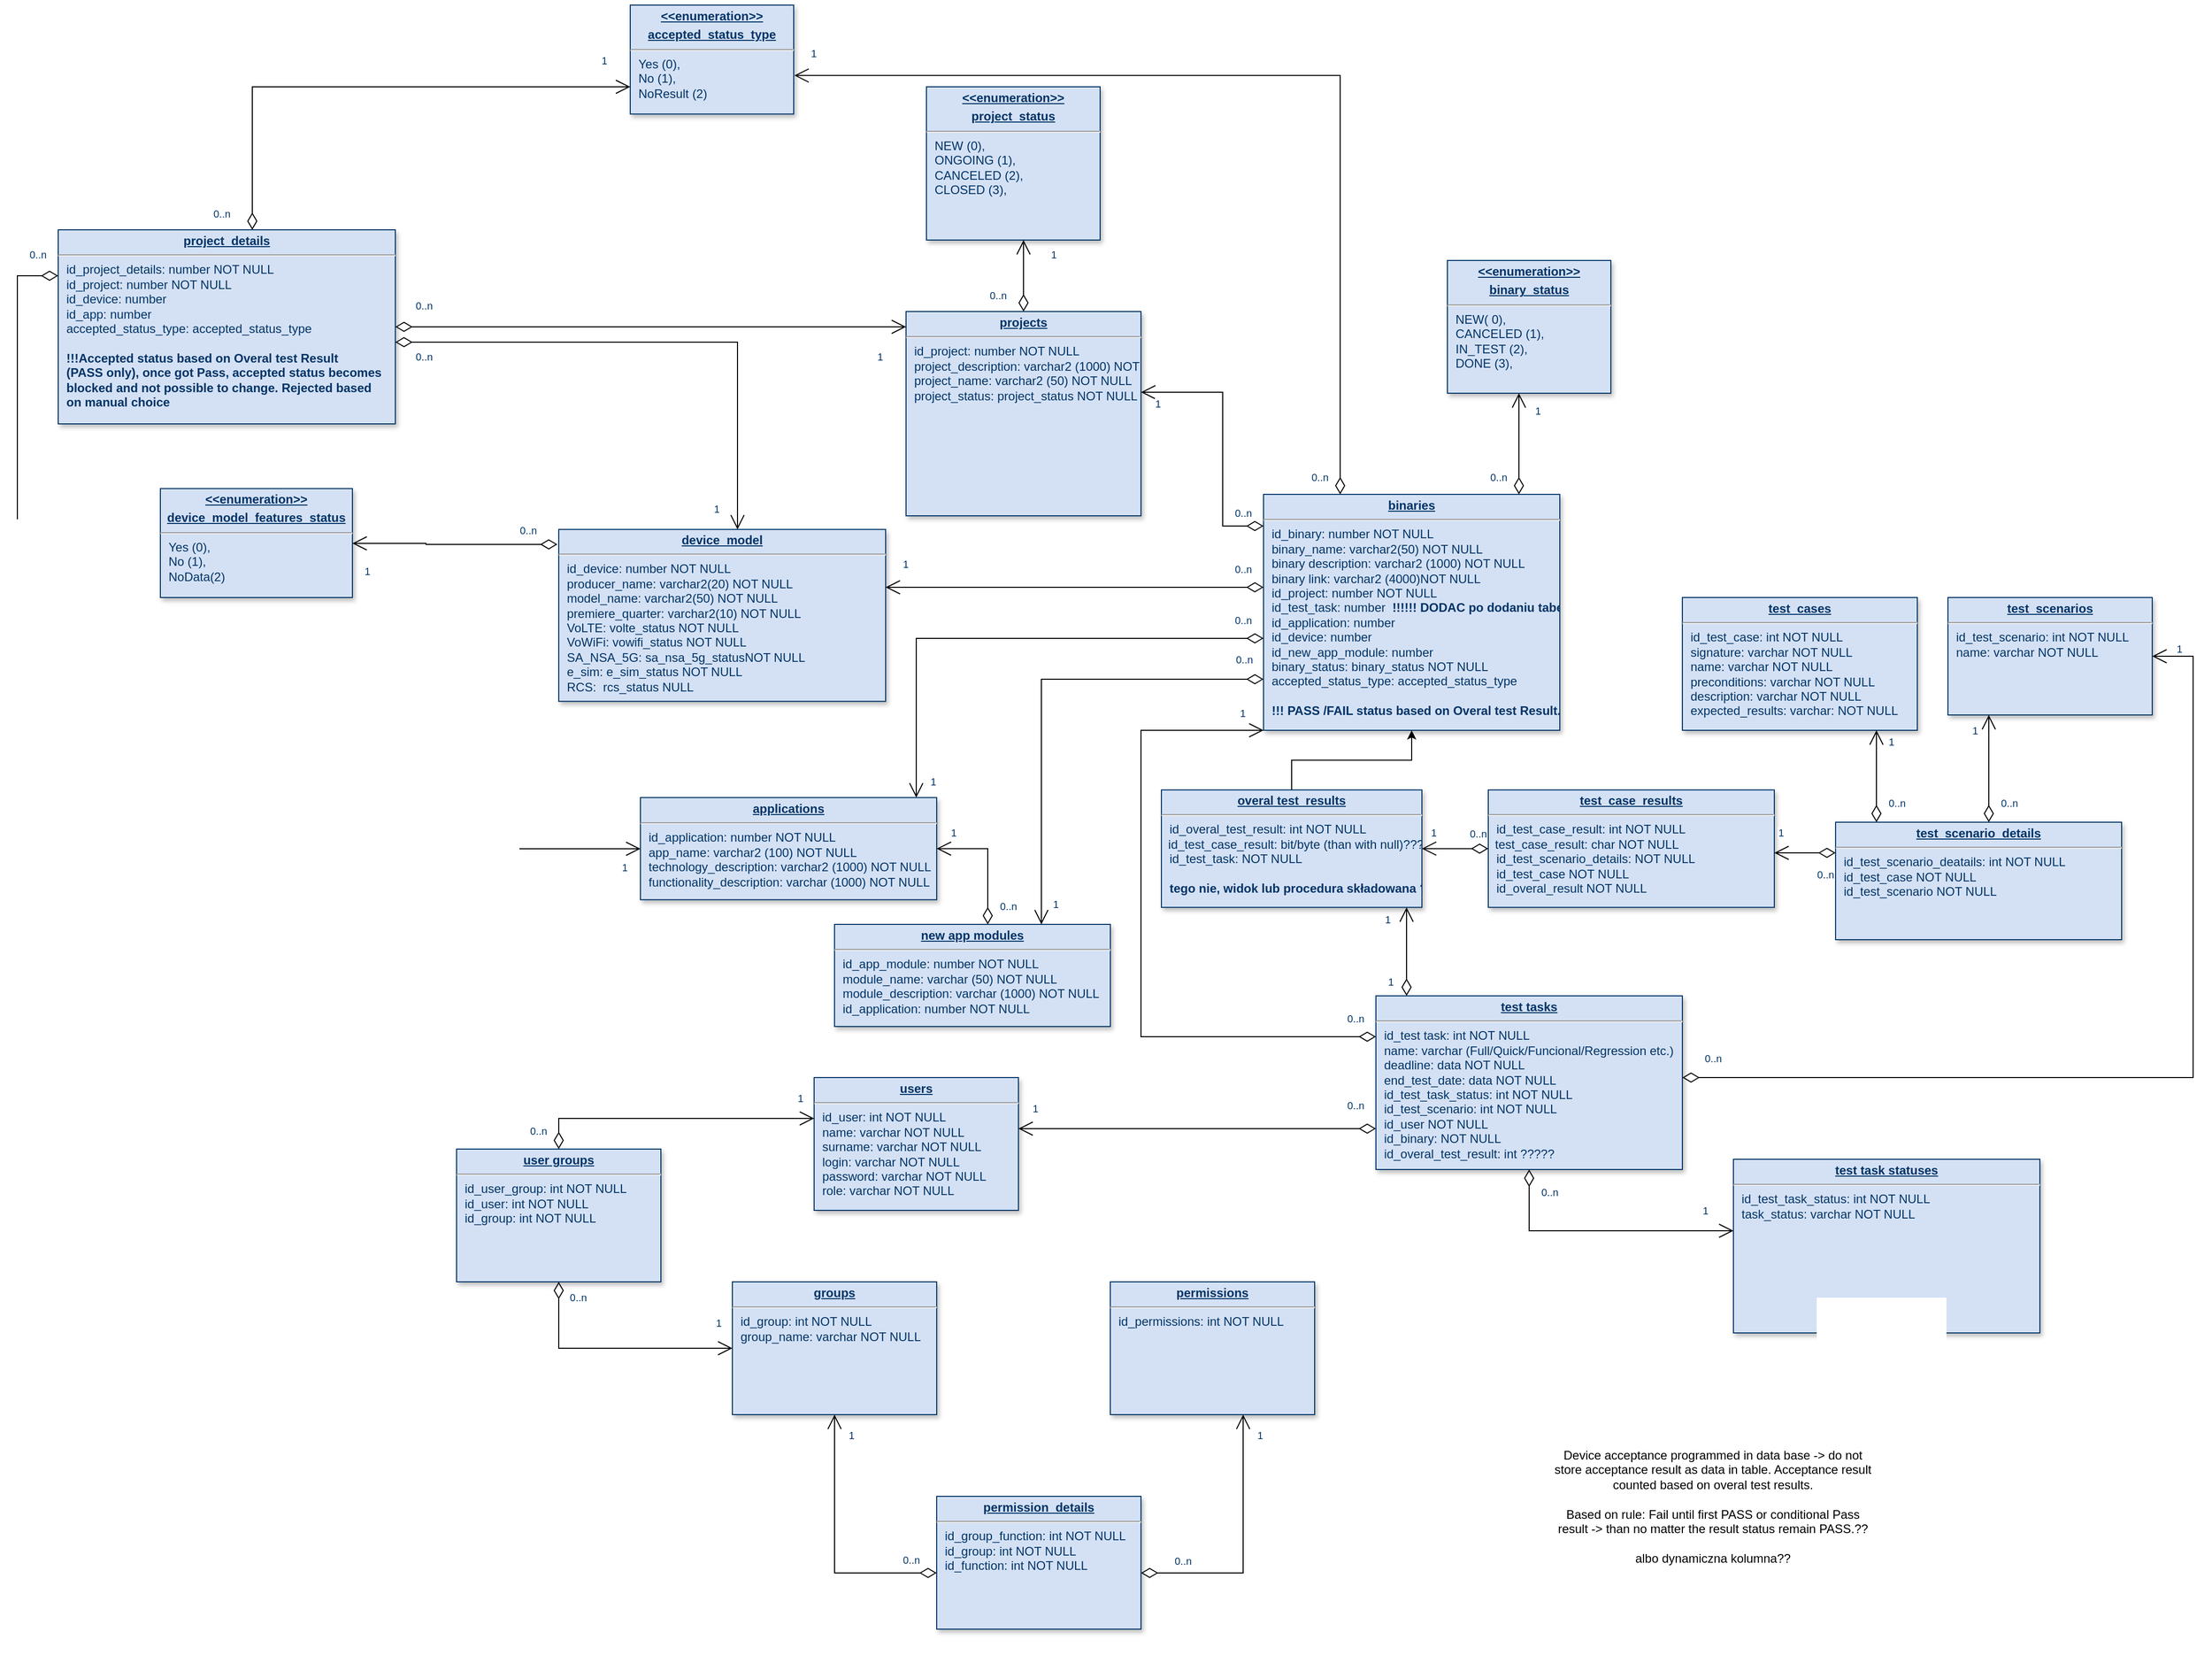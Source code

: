 <mxfile version="20.8.18" type="device"><diagram name="Page-1" id="efa7a0a1-bf9b-a30e-e6df-94a7791c09e9"><mxGraphModel dx="2576" dy="2041" grid="1" gridSize="10" guides="1" tooltips="1" connect="1" arrows="1" fold="1" page="1" pageScale="1" pageWidth="826" pageHeight="1169" background="#ffffff" math="0" shadow="0"><root><mxCell id="0"/><mxCell id="1" parent="0"/><mxCell id="19" value="&lt;p style=&quot;margin: 0px ; margin-top: 4px ; text-align: center ; text-decoration: underline&quot;&gt;&lt;b&gt;device_model&lt;/b&gt;&lt;/p&gt;&lt;hr&gt;&lt;p style=&quot;margin: 0px ; margin-left: 8px&quot;&gt;&lt;span style=&quot;background-color: initial;&quot;&gt;id_device: number NOT NULL&lt;/span&gt;&lt;br&gt;&lt;/p&gt;&lt;p style=&quot;margin: 0px ; margin-left: 8px&quot;&gt;producer_name: varchar2(20) NOT NULL&lt;/p&gt;&lt;p style=&quot;margin: 0px ; margin-left: 8px&quot;&gt;model_name: varchar2(50) NOT NULL&lt;/p&gt;&lt;p style=&quot;margin: 0px ; margin-left: 8px&quot;&gt;premiere_quarter: varchar2(10) NOT NULL&lt;/p&gt;&lt;p style=&quot;margin: 0px ; margin-left: 8px&quot;&gt;VoLTE: volte_status NOT NULL&lt;/p&gt;&lt;p style=&quot;margin: 0px ; margin-left: 8px&quot;&gt;VoWiFi: vowifi_status NOT NULL&lt;/p&gt;&lt;p style=&quot;margin: 0px ; margin-left: 8px&quot;&gt;SA_NSA_5G: sa_nsa_5g_statusNOT NULL&lt;/p&gt;&lt;p style=&quot;margin: 0px ; margin-left: 8px&quot;&gt;e_sim: e_sim_status NOT NULL&lt;/p&gt;&lt;p style=&quot;margin: 0px ; margin-left: 8px&quot;&gt;RCS:&amp;nbsp; rcs_status NULL&lt;/p&gt;&lt;p style=&quot;margin: 0px ; margin-left: 8px&quot;&gt;&lt;br&gt;&lt;/p&gt;&lt;p style=&quot;margin: 0px ; margin-left: 8px&quot;&gt;&lt;br&gt;&lt;/p&gt;&lt;p style=&quot;border-color: var(--border-color); margin: 0px 0px 0px 8px;&quot;&gt;&lt;br&gt;&lt;/p&gt;&lt;p style=&quot;margin: 0px ; margin-left: 8px&quot;&gt;&lt;br&gt;&lt;/p&gt;" style="verticalAlign=top;align=left;overflow=fill;fontSize=12;fontFamily=Helvetica;html=1;strokeColor=#003366;shadow=1;fillColor=#D4E1F5;fontColor=#003366" parent="1" vertex="1"><mxGeometry x="-110" y="43.34" width="320" height="168.32" as="geometry"/></mxCell><mxCell id="24" value="&lt;p style=&quot;margin: 0px ; margin-top: 4px ; text-align: center ; text-decoration: underline&quot;&gt;&lt;b&gt;users&lt;/b&gt;&lt;/p&gt;&lt;hr&gt;&lt;p style=&quot;margin: 0px ; margin-left: 8px&quot;&gt;id_user: int NOT NULL&lt;/p&gt;&lt;p style=&quot;margin: 0px ; margin-left: 8px&quot;&gt;name: varchar NOT NULL&lt;/p&gt;&lt;p style=&quot;margin: 0px ; margin-left: 8px&quot;&gt;surname: varchar NOT NULL&lt;/p&gt;&lt;p style=&quot;margin: 0px ; margin-left: 8px&quot;&gt;login: varchar NOT NULL&lt;/p&gt;&lt;p style=&quot;margin: 0px ; margin-left: 8px&quot;&gt;password: varchar NOT NULL&lt;/p&gt;&lt;p style=&quot;margin: 0px ; margin-left: 8px&quot;&gt;role: varchar NOT NULL&lt;/p&gt;" style="verticalAlign=top;align=left;overflow=fill;fontSize=12;fontFamily=Helvetica;html=1;strokeColor=#003366;shadow=1;fillColor=#D4E1F5;fontColor=#003366" parent="1" vertex="1"><mxGeometry x="140" y="580" width="200" height="130" as="geometry"/></mxCell><mxCell id="27" value="&lt;p style=&quot;margin: 0px ; margin-top: 4px ; text-align: center ; text-decoration: underline&quot;&gt;&lt;strong&gt;test_cases&lt;/strong&gt;&lt;/p&gt;&lt;hr&gt;&lt;p style=&quot;margin: 0px ; margin-left: 8px&quot;&gt;id_test_case: int NOT NULL&lt;/p&gt;&lt;p style=&quot;margin: 0px ; margin-left: 8px&quot;&gt;signature: varchar NOT NULL&lt;/p&gt;&lt;p style=&quot;margin: 0px ; margin-left: 8px&quot;&gt;name: varchar NOT NULL&lt;/p&gt;&lt;p style=&quot;margin: 0px ; margin-left: 8px&quot;&gt;preconditions: varchar NOT NULL&lt;/p&gt;&lt;p style=&quot;margin: 0px ; margin-left: 8px&quot;&gt;description: varchar NOT NULL&lt;/p&gt;&lt;p style=&quot;margin: 0px ; margin-left: 8px&quot;&gt;expected_results: varchar: NOT NULL&lt;/p&gt;&lt;p style=&quot;margin: 0px ; margin-left: 8px&quot;&gt;&lt;br&gt;&lt;/p&gt;" style="verticalAlign=top;align=left;overflow=fill;fontSize=12;fontFamily=Helvetica;html=1;strokeColor=#003366;shadow=1;fillColor=#D4E1F5;fontColor=#003366" parent="1" vertex="1"><mxGeometry x="990" y="110" width="230" height="130" as="geometry"/></mxCell><mxCell id="29" value="&lt;p style=&quot;margin: 0px ; margin-top: 4px ; text-align: center ; text-decoration: underline&quot;&gt;&lt;b&gt;test_scenarios&lt;/b&gt;&lt;/p&gt;&lt;hr&gt;&lt;p style=&quot;margin: 0px ; margin-left: 8px&quot;&gt;id_test_scenario: int NOT NULL&lt;/p&gt;&lt;p style=&quot;margin: 0px ; margin-left: 8px&quot;&gt;name: varchar NOT NULL&lt;/p&gt;&lt;p style=&quot;margin: 0px ; margin-left: 8px&quot;&gt;&lt;br&gt;&lt;/p&gt;&lt;p style=&quot;margin: 0px ; margin-left: 8px&quot;&gt;&lt;br&gt;&lt;/p&gt;" style="verticalAlign=top;align=left;overflow=fill;fontSize=12;fontFamily=Helvetica;html=1;strokeColor=#003366;shadow=1;fillColor=#D4E1F5;fontColor=#003366" parent="1" vertex="1"><mxGeometry x="1250" y="110" width="200" height="115" as="geometry"/></mxCell><mxCell id="48" value="" style="endArrow=open;endSize=12;startArrow=diamondThin;startSize=14;startFill=0;edgeStyle=orthogonalEdgeStyle;rounded=0;" parent="1" source="XjC7OKlov2Q6uMenRdJH-120" target="24" edge="1"><mxGeometry x="259.36" y="385" as="geometry"><mxPoint x="430" y="404" as="sourcePoint"/><mxPoint x="390" y="310" as="targetPoint"/><Array as="points"><mxPoint x="520" y="630"/><mxPoint x="520" y="630"/></Array></mxGeometry></mxCell><mxCell id="49" value="0..n" style="resizable=0;align=left;verticalAlign=top;labelBackgroundColor=#ffffff;fontSize=10;strokeColor=#003366;shadow=1;fillColor=#D4E1F5;fontColor=#003366" parent="48" connectable="0" vertex="1"><mxGeometry x="-1" relative="1" as="geometry"><mxPoint x="8.92" y="3.04" as="offset"/></mxGeometry></mxCell><mxCell id="XjC7OKlov2Q6uMenRdJH-120" value="&lt;p style=&quot;margin: 0px ; margin-top: 4px ; text-align: center ; text-decoration: underline&quot;&gt;&lt;b&gt;test tasks&lt;/b&gt;&lt;/p&gt;&lt;hr&gt;&lt;p style=&quot;margin: 0px ; margin-left: 8px&quot;&gt;id_test task: int NOT NULL&lt;/p&gt;&lt;p style=&quot;margin: 0px ; margin-left: 8px&quot;&gt;name: varchar (Full/Quick/Funcional/Regression etc.)&amp;nbsp;&lt;/p&gt;&lt;p style=&quot;margin: 0px ; margin-left: 8px&quot;&gt;deadline: data NOT NULL&lt;/p&gt;&lt;p style=&quot;margin: 0px ; margin-left: 8px&quot;&gt;end_test_date: data NOT NULL&lt;/p&gt;&lt;p style=&quot;margin: 0px ; margin-left: 8px&quot;&gt;id_test_task_status: int NOT NULL&lt;/p&gt;&lt;p style=&quot;margin: 0px ; margin-left: 8px&quot;&gt;id_test_scenario: int NOT NULL&lt;/p&gt;&lt;p style=&quot;margin: 0px ; margin-left: 8px&quot;&gt;id_user NOT NULL&lt;/p&gt;&lt;p style=&quot;margin: 0px ; margin-left: 8px&quot;&gt;id_binary: NOT NULL&lt;/p&gt;&lt;p style=&quot;margin: 0px ; margin-left: 8px&quot;&gt;id_overal_test_result: int ?????&lt;/p&gt;&lt;p style=&quot;margin: 0px ; margin-left: 8px&quot;&gt;&lt;br&gt;&lt;/p&gt;&lt;p style=&quot;margin: 0px ; margin-left: 8px&quot;&gt;&lt;br&gt;&lt;/p&gt;&lt;p style=&quot;margin: 0px ; margin-left: 8px&quot;&gt;&lt;br&gt;&lt;/p&gt;&lt;p style=&quot;margin: 0px ; margin-left: 8px&quot;&gt;&lt;br&gt;&lt;/p&gt;" style="verticalAlign=top;align=left;overflow=fill;fontSize=12;fontFamily=Helvetica;html=1;strokeColor=#003366;shadow=1;fillColor=#D4E1F5;fontColor=#003366" parent="1" vertex="1"><mxGeometry x="690" y="500" width="300" height="170" as="geometry"/></mxCell><mxCell id="XjC7OKlov2Q6uMenRdJH-141" value="" style="endArrow=open;endSize=12;startArrow=diamondThin;startSize=14;startFill=0;edgeStyle=orthogonalEdgeStyle;rounded=0;" parent="1" source="XjC7OKlov2Q6uMenRdJH-120" target="PlGMadMw-NW2BbHx_jvM-51" edge="1"><mxGeometry x="51.36" y="203.04" as="geometry"><mxPoint x="680" y="450" as="sourcePoint"/><mxPoint x="580" y="194" as="targetPoint"/><Array as="points"><mxPoint x="460" y="540"/><mxPoint x="460" y="240"/></Array></mxGeometry></mxCell><mxCell id="XjC7OKlov2Q6uMenRdJH-147" value="" style="endArrow=open;endSize=12;startArrow=diamondThin;startSize=14;startFill=0;edgeStyle=orthogonalEdgeStyle;rounded=0;" parent="1" source="XjC7OKlov2Q6uMenRdJH-159" target="XjC7OKlov2Q6uMenRdJH-151" edge="1"><mxGeometry x="779.36" y="450" as="geometry"><mxPoint x="920" y="480" as="sourcePoint"/><mxPoint x="1100" y="390" as="targetPoint"/><Array as="points"><mxPoint x="1100" y="360"/><mxPoint x="1100" y="360"/></Array></mxGeometry></mxCell><mxCell id="XjC7OKlov2Q6uMenRdJH-151" value="&lt;p style=&quot;margin: 0px ; margin-top: 4px ; text-align: center ; text-decoration: underline&quot;&gt;&lt;b&gt;test_case_results&lt;/b&gt;&lt;/p&gt;&lt;hr&gt;&lt;p style=&quot;margin: 0px ; margin-left: 8px&quot;&gt;id_test_case_result: int NOT NULL&lt;/p&gt;&amp;nbsp; test_case_result: char NOT NULL&lt;p style=&quot;margin: 0px ; margin-left: 8px&quot;&gt;id_test_scenario_details: NOT NULL&lt;/p&gt;&lt;p style=&quot;margin: 0px ; margin-left: 8px&quot;&gt;id_test_case NOT NULL&lt;/p&gt;&lt;p style=&quot;margin: 0px ; margin-left: 8px&quot;&gt;id_overal_result NOT NULL&lt;/p&gt;" style="verticalAlign=top;align=left;overflow=fill;fontSize=12;fontFamily=Helvetica;html=1;strokeColor=#003366;shadow=1;fillColor=#D4E1F5;fontColor=#003366" parent="1" vertex="1"><mxGeometry x="800" y="298.36" width="280" height="115" as="geometry"/></mxCell><mxCell id="XjC7OKlov2Q6uMenRdJH-152" value="" style="endArrow=open;endSize=12;startArrow=diamondThin;startSize=14;startFill=0;edgeStyle=orthogonalEdgeStyle;rounded=0;" parent="1" source="XjC7OKlov2Q6uMenRdJH-159" target="27" edge="1"><mxGeometry x="779.36" y="450" as="geometry"><mxPoint x="1200" y="320" as="sourcePoint"/><mxPoint x="1180" y="280" as="targetPoint"/><Array as="points"><mxPoint x="1180" y="300"/><mxPoint x="1180" y="300"/></Array></mxGeometry></mxCell><mxCell id="XjC7OKlov2Q6uMenRdJH-153" value="0..n" style="resizable=0;align=left;verticalAlign=top;labelBackgroundColor=#ffffff;fontSize=10;strokeColor=#003366;shadow=1;fillColor=#D4E1F5;fontColor=#003366" parent="XjC7OKlov2Q6uMenRdJH-152" connectable="0" vertex="1"><mxGeometry x="-1" relative="1" as="geometry"><mxPoint x="8.92" y="3.04" as="offset"/></mxGeometry></mxCell><mxCell id="c8OCuhwuGgBW_AgjWnwE-49" value="" style="edgeStyle=orthogonalEdgeStyle;rounded=0;orthogonalLoop=1;jettySize=auto;html=1;" parent="1" source="XjC7OKlov2Q6uMenRdJH-154" target="PlGMadMw-NW2BbHx_jvM-51" edge="1"><mxGeometry relative="1" as="geometry"/></mxCell><mxCell id="XjC7OKlov2Q6uMenRdJH-154" value="&lt;p style=&quot;margin: 0px ; margin-top: 4px ; text-align: center ; text-decoration: underline&quot;&gt;&lt;b&gt;overal test_results&lt;/b&gt;&lt;/p&gt;&lt;hr&gt;&lt;p style=&quot;margin: 0px ; margin-left: 8px&quot;&gt;id_overal_test_result: int NOT NULL&lt;/p&gt;&amp;nbsp; id_test_case_result: bit/byte (than with null)????&lt;br&gt;&lt;p style=&quot;margin: 0px ; margin-left: 8px&quot;&gt;id_test_task: NOT NULL&lt;/p&gt;&lt;p style=&quot;margin: 0px ; margin-left: 8px&quot;&gt;&lt;br&gt;&lt;/p&gt;&lt;p style=&quot;margin: 0px ; margin-left: 8px&quot;&gt;&lt;b&gt;tego nie, widok lub procedura składowana ???&lt;/b&gt;&lt;/p&gt;" style="verticalAlign=top;align=left;overflow=fill;fontSize=12;fontFamily=Helvetica;html=1;strokeColor=#003366;shadow=1;fillColor=#D4E1F5;fontColor=#003366" parent="1" vertex="1"><mxGeometry x="480" y="298.36" width="255" height="115" as="geometry"/></mxCell><mxCell id="XjC7OKlov2Q6uMenRdJH-155" value="" style="endArrow=open;endSize=12;startArrow=diamondThin;startSize=14;startFill=0;edgeStyle=orthogonalEdgeStyle;rounded=0;" parent="1" source="XjC7OKlov2Q6uMenRdJH-120" target="XjC7OKlov2Q6uMenRdJH-154" edge="1"><mxGeometry x="61.36" y="213.04" as="geometry"><mxPoint x="780" y="480" as="sourcePoint"/><mxPoint x="506.8" y="477.2" as="targetPoint"/><Array as="points"><mxPoint x="720" y="460"/><mxPoint x="720" y="460"/></Array></mxGeometry></mxCell><mxCell id="XjC7OKlov2Q6uMenRdJH-157" value="" style="endArrow=open;endSize=12;startArrow=diamondThin;startSize=14;startFill=0;edgeStyle=orthogonalEdgeStyle;rounded=0;entryX=1;entryY=0.5;entryDx=0;entryDy=0;" parent="1" source="XjC7OKlov2Q6uMenRdJH-120" target="29" edge="1"><mxGeometry x="778.56" y="485" as="geometry"><mxPoint x="1430" y="580" as="sourcePoint"/><mxPoint x="1530" y="160" as="targetPoint"/><Array as="points"><mxPoint x="1490" y="580"/><mxPoint x="1490" y="168"/></Array></mxGeometry></mxCell><mxCell id="XjC7OKlov2Q6uMenRdJH-159" value="&lt;p style=&quot;margin: 0px ; margin-top: 4px ; text-align: center ; text-decoration: underline&quot;&gt;&lt;b&gt;test_scenario_details&lt;/b&gt;&lt;/p&gt;&lt;hr&gt;&lt;p style=&quot;margin: 0px ; margin-left: 8px&quot;&gt;id_test_scenario_deatails: int NOT NULL&lt;/p&gt;&lt;p style=&quot;margin: 0px ; margin-left: 8px&quot;&gt;id_test_case NOT NULL&lt;/p&gt;&lt;p style=&quot;margin: 0px ; margin-left: 8px&quot;&gt;id_test_scenario NOT NULL&lt;/p&gt;&lt;p style=&quot;margin: 0px ; margin-left: 8px&quot;&gt;&lt;br&gt;&lt;/p&gt;" style="verticalAlign=top;align=left;overflow=fill;fontSize=12;fontFamily=Helvetica;html=1;strokeColor=#003366;shadow=1;fillColor=#D4E1F5;fontColor=#003366" parent="1" vertex="1"><mxGeometry x="1140" y="330" width="280" height="115" as="geometry"/></mxCell><mxCell id="XjC7OKlov2Q6uMenRdJH-160" value="" style="endArrow=open;endSize=12;startArrow=diamondThin;startSize=14;startFill=0;edgeStyle=orthogonalEdgeStyle;rounded=0;" parent="1" target="29" edge="1"><mxGeometry x="779.36" y="504.5" as="geometry"><mxPoint x="1290" y="330" as="sourcePoint"/><mxPoint x="910" y="197" as="targetPoint"/><Array as="points"><mxPoint x="1290" y="260"/><mxPoint x="1290" y="260"/></Array></mxGeometry></mxCell><mxCell id="XjC7OKlov2Q6uMenRdJH-162" value="" style="endArrow=open;endSize=12;startArrow=diamondThin;startSize=14;startFill=0;edgeStyle=orthogonalEdgeStyle;rounded=0;entryX=1;entryY=0.5;entryDx=0;entryDy=0;" parent="1" source="XjC7OKlov2Q6uMenRdJH-151" target="XjC7OKlov2Q6uMenRdJH-154" edge="1"><mxGeometry x="808.56" y="350" as="geometry"><mxPoint x="790" y="400" as="sourcePoint"/><mxPoint x="760" y="340" as="targetPoint"/><Array as="points"/></mxGeometry></mxCell><mxCell id="XjC7OKlov2Q6uMenRdJH-167" value="1" style="resizable=0;align=left;verticalAlign=top;labelBackgroundColor=#ffffff;fontSize=10;strokeColor=#003366;shadow=1;fillColor=#D4E1F5;fontColor=#003366" parent="1" connectable="0" vertex="1"><mxGeometry x="560.0" y="200.0" as="geometry"><mxPoint x="-5" y="11" as="offset"/></mxGeometry></mxCell><mxCell id="XjC7OKlov2Q6uMenRdJH-168" value="0..n" style="resizable=0;align=left;verticalAlign=top;labelBackgroundColor=#ffffff;fontSize=10;strokeColor=#003366;shadow=1;fillColor=#D4E1F5;fontColor=#003366" parent="1" connectable="0" vertex="1"><mxGeometry x="660.0" y="595.0" as="geometry"/></mxCell><mxCell id="Yza-uta99JRgsR-uqlri-59" value="" style="resizable=0;align=left;verticalAlign=top;labelBackgroundColor=#ffffff;fontSize=10;strokeColor=#003366;shadow=1;fillColor=#D4E1F5;fontColor=#003366" parent="1" connectable="0" vertex="1"><mxGeometry x="515.0" y="550.0" as="geometry"><mxPoint x="-89" y="-221" as="offset"/></mxGeometry></mxCell><mxCell id="Yza-uta99JRgsR-uqlri-60" value="0..n" style="resizable=0;align=left;verticalAlign=top;labelBackgroundColor=#ffffff;fontSize=10;strokeColor=#003366;shadow=1;fillColor=#D4E1F5;fontColor=#003366" parent="1" connectable="0" vertex="1"><mxGeometry x="660.0" y="510.0" as="geometry"/></mxCell><mxCell id="Yza-uta99JRgsR-uqlri-61" value="1" style="resizable=0;align=left;verticalAlign=top;labelBackgroundColor=#ffffff;fontSize=10;strokeColor=#003366;shadow=1;fillColor=#D4E1F5;fontColor=#003366" parent="1" connectable="0" vertex="1"><mxGeometry x="70.0" y="460.0" as="geometry"><mxPoint x="182" y="-182" as="offset"/></mxGeometry></mxCell><mxCell id="Yza-uta99JRgsR-uqlri-62" value="1" style="resizable=0;align=left;verticalAlign=top;labelBackgroundColor=#ffffff;fontSize=10;strokeColor=#003366;shadow=1;fillColor=#D4E1F5;fontColor=#003366" parent="1" connectable="0" vertex="1"><mxGeometry x="660.0" y="505.0" as="geometry"><mxPoint x="40" y="-31" as="offset"/></mxGeometry></mxCell><mxCell id="BLgE_EIva9AUNlgt1xCu-54" value="Device acceptance programmed in data base -&amp;gt; do not store acceptance result as data in table. Acceptance result counted based on overal test results.&lt;br&gt;&lt;br&gt;Based on rule: Fail until first PASS or conditional Pass result -&amp;gt; than no matter the result status remain PASS.??&lt;br&gt;&lt;br&gt;albo dynamiczna kolumna??" style="text;html=1;strokeColor=none;fillColor=none;align=center;verticalAlign=middle;whiteSpace=wrap;rounded=0;" parent="1" vertex="1"><mxGeometry x="860" y="840" width="320" height="320" as="geometry"/></mxCell><mxCell id="BLgE_EIva9AUNlgt1xCu-55" value="&lt;p style=&quot;margin: 0px ; margin-top: 4px ; text-align: center ; text-decoration: underline&quot;&gt;&lt;b&gt;projects&lt;/b&gt;&lt;/p&gt;&lt;hr&gt;&lt;p style=&quot;margin: 0px ; margin-left: 8px&quot;&gt;id_project: number NOT NULL&lt;/p&gt;&lt;p style=&quot;margin: 0px ; margin-left: 8px&quot;&gt;project_description: varchar2 (1000) NOT NULL&lt;/p&gt;&lt;p style=&quot;margin: 0px ; margin-left: 8px&quot;&gt;project_name: varchar2 (50) NOT NULL&lt;/p&gt;&lt;p style=&quot;margin: 0px ; margin-left: 8px&quot;&gt;project_status: project_status NOT NULL&lt;/p&gt;&lt;p style=&quot;margin: 0px ; margin-left: 8px&quot;&gt;&lt;br&gt;&lt;/p&gt;&lt;p style=&quot;margin: 0px ; margin-left: 8px&quot;&gt;&lt;br&gt;&lt;/p&gt;" style="verticalAlign=top;align=left;overflow=fill;fontSize=12;fontFamily=Helvetica;html=1;strokeColor=#003366;shadow=1;fillColor=#D4E1F5;fontColor=#003366" parent="1" vertex="1"><mxGeometry x="230" y="-170" width="230" height="200" as="geometry"/></mxCell><mxCell id="BLgE_EIva9AUNlgt1xCu-56" value="&lt;p style=&quot;margin: 0px ; margin-top: 4px ; text-align: center ; text-decoration: underline&quot;&gt;&lt;b&gt;applications&lt;/b&gt;&lt;/p&gt;&lt;hr&gt;&lt;p style=&quot;margin: 0px ; margin-left: 8px&quot;&gt;id_application: number NOT NULL&lt;/p&gt;&lt;p style=&quot;margin: 0px ; margin-left: 8px&quot;&gt;app_name: varchar2 (100) NOT NULL&lt;/p&gt;&lt;p style=&quot;margin: 0px ; margin-left: 8px&quot;&gt;technology_description: varchar2 (1000) NOT NULL&lt;/p&gt;&lt;p style=&quot;margin: 0px ; margin-left: 8px&quot;&gt;functionality_description: varchar (1000) NOT NULL&lt;/p&gt;&lt;p style=&quot;margin: 0px ; margin-left: 8px&quot;&gt;&lt;br&gt;&lt;/p&gt;&lt;p style=&quot;margin: 0px 0px 0px 8px&quot;&gt;&lt;br&gt;&lt;/p&gt;&lt;p style=&quot;margin: 0px ; margin-left: 8px&quot;&gt;&lt;br&gt;&lt;/p&gt;" style="verticalAlign=top;align=left;overflow=fill;fontSize=12;fontFamily=Helvetica;html=1;strokeColor=#003366;shadow=1;fillColor=#D4E1F5;fontColor=#003366" parent="1" vertex="1"><mxGeometry x="-30" y="305.86" width="290" height="100" as="geometry"/></mxCell><mxCell id="PlGMadMw-NW2BbHx_jvM-51" value="&lt;p style=&quot;margin: 0px ; margin-top: 4px ; text-align: center ; text-decoration: underline&quot;&gt;&lt;b&gt;binaries&lt;/b&gt;&lt;/p&gt;&lt;hr&gt;&lt;p style=&quot;margin: 0px ; margin-left: 8px&quot;&gt;id_binary: number NOT NULL&lt;/p&gt;&lt;p style=&quot;margin: 0px ; margin-left: 8px&quot;&gt;binary_name: varchar2(50) NOT NULL&lt;/p&gt;&lt;p style=&quot;margin: 0px ; margin-left: 8px&quot;&gt;binary description: varchar2 (1000) NOT NULL&lt;/p&gt;&lt;p style=&quot;margin: 0px ; margin-left: 8px&quot;&gt;binary link: varchar2 (4000)NOT NULL&lt;/p&gt;&lt;p style=&quot;margin: 0px ; margin-left: 8px&quot;&gt;id_project: number NOT NULL&lt;/p&gt;&lt;p style=&quot;margin: 0px ; margin-left: 8px&quot;&gt;id_test_task: number&amp;nbsp;&amp;nbsp;&lt;b&gt;!!!!!! DODAC po dodaniu tabeli test task&lt;/b&gt;&lt;/p&gt;&lt;p style=&quot;margin: 0px ; margin-left: 8px&quot;&gt;id_application: number&lt;/p&gt;&lt;p style=&quot;margin: 0px ; margin-left: 8px&quot;&gt;id_device: number&lt;/p&gt;&lt;p style=&quot;margin: 0px ; margin-left: 8px&quot;&gt;id_new_app_module: number&lt;/p&gt;&lt;p style=&quot;margin: 0px ; margin-left: 8px&quot;&gt;binary_status: binary_status NOT NULL&lt;/p&gt;&lt;p style=&quot;margin: 0px ; margin-left: 8px&quot;&gt;accepted_status_type: accepted_status_type&lt;br&gt;&lt;/p&gt;&lt;p style=&quot;margin: 0px ; margin-left: 8px&quot;&gt;&lt;b&gt;&lt;br&gt;&lt;/b&gt;&lt;/p&gt;&lt;p style=&quot;margin: 0px ; margin-left: 8px&quot;&gt;&lt;b&gt;!!! PASS /FAIL status based on Overal test Result.&lt;/b&gt;&lt;/p&gt;" style="verticalAlign=top;align=left;overflow=fill;fontSize=12;fontFamily=Helvetica;html=1;strokeColor=#003366;shadow=1;fillColor=#D4E1F5;fontColor=#003366" parent="1" vertex="1"><mxGeometry x="580" y="9" width="290" height="231" as="geometry"/></mxCell><mxCell id="PlGMadMw-NW2BbHx_jvM-52" value="" style="endArrow=open;endSize=12;startArrow=diamondThin;startSize=14;startFill=0;edgeStyle=orthogonalEdgeStyle;rounded=0;" parent="1" source="PlGMadMw-NW2BbHx_jvM-51" target="BLgE_EIva9AUNlgt1xCu-55" edge="1"><mxGeometry x="-138.64" y="91.04" as="geometry"><mxPoint x="500" y="428" as="sourcePoint"/><mxPoint x="390" y="82" as="targetPoint"/><Array as="points"><mxPoint x="540" y="40"/><mxPoint x="540" y="-91"/></Array></mxGeometry></mxCell><mxCell id="PlGMadMw-NW2BbHx_jvM-53" value="" style="endArrow=open;endSize=12;startArrow=diamondThin;startSize=14;startFill=0;edgeStyle=orthogonalEdgeStyle;rounded=0;" parent="1" source="PlGMadMw-NW2BbHx_jvM-51" target="BLgE_EIva9AUNlgt1xCu-56" edge="1"><mxGeometry x="-348.64" y="289.04" as="geometry"><mxPoint x="430" y="180" as="sourcePoint"/><mxPoint x="175" y="330" as="targetPoint"/><Array as="points"><mxPoint x="240" y="150"/></Array></mxGeometry></mxCell><mxCell id="PlGMadMw-NW2BbHx_jvM-54" value="" style="endArrow=open;endSize=12;startArrow=diamondThin;startSize=14;startFill=0;edgeStyle=orthogonalEdgeStyle;rounded=0;" parent="1" source="PlGMadMw-NW2BbHx_jvM-51" target="19" edge="1"><mxGeometry x="-388.64" y="184.04" as="geometry"><mxPoint x="540" y="65" as="sourcePoint"/><mxPoint x="220" y="225" as="targetPoint"/><Array as="points"><mxPoint x="430" y="100"/><mxPoint x="430" y="100"/></Array></mxGeometry></mxCell><mxCell id="PlGMadMw-NW2BbHx_jvM-55" value="0..n" style="resizable=0;align=left;verticalAlign=top;labelBackgroundColor=#ffffff;fontSize=10;strokeColor=#003366;shadow=1;fillColor=#D4E1F5;fontColor=#003366" parent="1" connectable="0" vertex="1"><mxGeometry x="660.0" y="505.0" as="geometry"><mxPoint x="-110" y="-490" as="offset"/></mxGeometry></mxCell><mxCell id="PlGMadMw-NW2BbHx_jvM-56" value="0..n" style="resizable=0;align=left;verticalAlign=top;labelBackgroundColor=#ffffff;fontSize=10;strokeColor=#003366;shadow=1;fillColor=#D4E1F5;fontColor=#003366" parent="1" connectable="0" vertex="1"><mxGeometry x="550.0" y="70.0" as="geometry"/></mxCell><mxCell id="PlGMadMw-NW2BbHx_jvM-57" value="0..n" style="resizable=0;align=left;verticalAlign=top;labelBackgroundColor=#ffffff;fontSize=10;strokeColor=#003366;shadow=1;fillColor=#D4E1F5;fontColor=#003366" parent="1" connectable="0" vertex="1"><mxGeometry x="550.0" y="120.0" as="geometry"/></mxCell><mxCell id="PlGMadMw-NW2BbHx_jvM-58" value="0..n" style="resizable=0;align=left;verticalAlign=top;labelBackgroundColor=#ffffff;fontSize=10;strokeColor=#003366;shadow=1;fillColor=#D4E1F5;fontColor=#003366" parent="1" connectable="0" vertex="1"><mxGeometry x="740.0" y="360.0" as="geometry"><mxPoint x="40" y="-31" as="offset"/></mxGeometry></mxCell><mxCell id="PlGMadMw-NW2BbHx_jvM-59" value="0..n" style="resizable=0;align=left;verticalAlign=top;labelBackgroundColor=#ffffff;fontSize=10;strokeColor=#003366;shadow=1;fillColor=#D4E1F5;fontColor=#003366;direction=south;" parent="1" connectable="0" vertex="1"><mxGeometry x="1080.0" y="400.0" as="geometry"><mxPoint x="40" y="-31" as="offset"/></mxGeometry></mxCell><mxCell id="PlGMadMw-NW2BbHx_jvM-60" value="0..n" style="resizable=0;align=left;verticalAlign=top;labelBackgroundColor=#ffffff;fontSize=10;strokeColor=#003366;shadow=1;fillColor=#D4E1F5;fontColor=#003366" parent="1" connectable="0" vertex="1"><mxGeometry x="1150.0" y="330.0" as="geometry"><mxPoint x="40" y="-31" as="offset"/></mxGeometry></mxCell><mxCell id="PlGMadMw-NW2BbHx_jvM-61" value="0..n" style="resizable=0;align=left;verticalAlign=top;labelBackgroundColor=#ffffff;fontSize=10;strokeColor=#003366;shadow=1;fillColor=#D4E1F5;fontColor=#003366" parent="1" connectable="0" vertex="1"><mxGeometry x="1260.0" y="330.0" as="geometry"><mxPoint x="40" y="-31" as="offset"/></mxGeometry></mxCell><mxCell id="PlGMadMw-NW2BbHx_jvM-63" value="" style="resizable=0;align=left;verticalAlign=top;labelBackgroundColor=#ffffff;fontSize=10;strokeColor=#003366;shadow=1;fillColor=#D4E1F5;fontColor=#003366" parent="1" connectable="0" vertex="1"><mxGeometry x="960.0" y="585.0" as="geometry"><mxPoint x="40" y="-31" as="offset"/></mxGeometry></mxCell><mxCell id="PlGMadMw-NW2BbHx_jvM-64" value="1" style="resizable=0;align=left;verticalAlign=top;labelBackgroundColor=#ffffff;fontSize=10;strokeColor=#003366;shadow=1;fillColor=#D4E1F5;fontColor=#003366" parent="1" connectable="0" vertex="1"><mxGeometry x="515.0" y="595.0" as="geometry"><mxPoint x="182" y="-182" as="offset"/></mxGeometry></mxCell><mxCell id="PlGMadMw-NW2BbHx_jvM-65" value="1" style="resizable=0;align=left;verticalAlign=top;labelBackgroundColor=#ffffff;fontSize=10;strokeColor=#003366;shadow=1;fillColor=#D4E1F5;fontColor=#003366" parent="1" connectable="0" vertex="1"><mxGeometry x="170.0" y="780.0" as="geometry"><mxPoint x="182" y="-182" as="offset"/></mxGeometry></mxCell><mxCell id="PlGMadMw-NW2BbHx_jvM-66" value="1" style="resizable=0;align=left;verticalAlign=top;labelBackgroundColor=#ffffff;fontSize=10;strokeColor=#003366;shadow=1;fillColor=#D4E1F5;fontColor=#003366" parent="1" connectable="0" vertex="1"><mxGeometry x="620.0" y="150.0" as="geometry"><mxPoint x="-395" y="-85" as="offset"/></mxGeometry></mxCell><mxCell id="PlGMadMw-NW2BbHx_jvM-67" value="1" style="resizable=0;align=left;verticalAlign=top;labelBackgroundColor=#ffffff;fontSize=10;strokeColor=#003366;shadow=1;fillColor=#D4E1F5;fontColor=#003366" parent="1" connectable="0" vertex="1"><mxGeometry x="290.0" y="90.0" as="geometry"><mxPoint x="182" y="-182" as="offset"/></mxGeometry></mxCell><mxCell id="PlGMadMw-NW2BbHx_jvM-68" value="1" style="resizable=0;align=left;verticalAlign=top;labelBackgroundColor=#ffffff;fontSize=10;strokeColor=#003366;shadow=1;fillColor=#D4E1F5;fontColor=#003366" parent="1" connectable="0" vertex="1"><mxGeometry x="560.0" y="510.0" as="geometry"><mxPoint x="182" y="-182" as="offset"/></mxGeometry></mxCell><mxCell id="PlGMadMw-NW2BbHx_jvM-70" value="1" style="resizable=0;align=left;verticalAlign=top;labelBackgroundColor=#ffffff;fontSize=10;strokeColor=#003366;shadow=1;fillColor=#D4E1F5;fontColor=#003366" parent="1" connectable="0" vertex="1"><mxGeometry x="900.0" y="510.0" as="geometry"><mxPoint x="182" y="-182" as="offset"/></mxGeometry></mxCell><mxCell id="PlGMadMw-NW2BbHx_jvM-72" value="1" style="resizable=0;align=left;verticalAlign=top;labelBackgroundColor=#ffffff;fontSize=10;strokeColor=#003366;shadow=1;fillColor=#D4E1F5;fontColor=#003366" parent="1" connectable="0" vertex="1"><mxGeometry x="1090.0" y="410.0" as="geometry"><mxPoint x="182" y="-182" as="offset"/></mxGeometry></mxCell><mxCell id="PlGMadMw-NW2BbHx_jvM-74" value="1" style="resizable=0;align=left;verticalAlign=top;labelBackgroundColor=#ffffff;fontSize=10;strokeColor=#003366;shadow=1;fillColor=#D4E1F5;fontColor=#003366" parent="1" connectable="0" vertex="1"><mxGeometry x="1290.0" y="330.0" as="geometry"><mxPoint x="182" y="-182" as="offset"/></mxGeometry></mxCell><mxCell id="PlGMadMw-NW2BbHx_jvM-75" value="0..n" style="resizable=0;align=left;verticalAlign=top;labelBackgroundColor=#ffffff;fontSize=10;strokeColor=#003366;shadow=1;fillColor=#D4E1F5;fontColor=#003366" parent="1" connectable="0" vertex="1"><mxGeometry x="970.0" y="580.0" as="geometry"><mxPoint x="40" y="-31" as="offset"/></mxGeometry></mxCell><mxCell id="1fKIGK3T8QjSK-uBnQj1-50" value="&lt;p style=&quot;margin: 0px ; margin-top: 4px ; text-align: center ; text-decoration: underline&quot;&gt;&lt;b&gt;project_details&lt;/b&gt;&lt;/p&gt;&lt;hr&gt;&lt;p style=&quot;margin: 0px ; margin-left: 8px&quot;&gt;id_project_details: number NOT NULL&lt;/p&gt;&lt;p style=&quot;margin: 0px ; margin-left: 8px&quot;&gt;id_project: number NOT NULL&lt;/p&gt;&lt;p style=&quot;margin: 0px ; margin-left: 8px&quot;&gt;id_device: number&lt;/p&gt;&lt;p style=&quot;margin: 0px ; margin-left: 8px&quot;&gt;id_app: number&lt;/p&gt;&lt;p style=&quot;border-color: var(--border-color); margin: 0px 0px 0px 8px;&quot;&gt;accepted_status_type: accepted_status_type&lt;br style=&quot;border-color: var(--border-color);&quot;&gt;&lt;/p&gt;&lt;p style=&quot;border-color: var(--border-color); margin: 0px 0px 0px 8px;&quot;&gt;&lt;br style=&quot;border-color: var(--border-color);&quot;&gt;&lt;/p&gt;&lt;p style=&quot;border-color: var(--border-color); margin: 0px 0px 0px 8px;&quot;&gt;&lt;b style=&quot;border-color: var(--border-color);&quot;&gt;!!!Accepted status based on Overal test Result&amp;nbsp;&lt;/b&gt;&lt;/p&gt;&lt;p style=&quot;border-color: var(--border-color); margin: 0px 0px 0px 8px;&quot;&gt;&lt;b style=&quot;border-color: var(--border-color);&quot;&gt;(PASS only)&lt;/b&gt;&lt;b style=&quot;border-color: var(--border-color); background-color: initial;&quot;&gt;, once&amp;nbsp;&lt;/b&gt;&lt;b style=&quot;border-color: var(--border-color); background-color: initial;&quot;&gt;got Pass,&amp;nbsp;&lt;/b&gt;&lt;b style=&quot;border-color: var(--border-color); background-color: initial;&quot;&gt;accepted status becomes&lt;/b&gt;&lt;/p&gt;&lt;p style=&quot;border-color: var(--border-color); margin: 0px 0px 0px 8px;&quot;&gt;&lt;b style=&quot;border-color: var(--border-color); background-color: initial;&quot;&gt;blocked&amp;nbsp;&lt;/b&gt;&lt;b style=&quot;border-color: var(--border-color); background-color: initial;&quot;&gt;and not possible to change. Rejected based&amp;nbsp;&lt;/b&gt;&lt;/p&gt;&lt;p style=&quot;border-color: var(--border-color); margin: 0px 0px 0px 8px;&quot;&gt;&lt;b style=&quot;border-color: var(--border-color); background-color: initial;&quot;&gt;on manual choice&lt;/b&gt;&lt;/p&gt;&lt;p style=&quot;margin: 0px ; margin-left: 8px&quot;&gt;&lt;br&gt;&lt;/p&gt;" style="verticalAlign=top;align=left;overflow=fill;fontSize=12;fontFamily=Helvetica;html=1;strokeColor=#003366;shadow=1;fillColor=#D4E1F5;fontColor=#003366" parent="1" vertex="1"><mxGeometry x="-600" y="-250" width="330" height="190" as="geometry"/></mxCell><mxCell id="9YUKh5Uqag2pNiGLfT9F-49" value="" style="endArrow=open;endSize=12;startArrow=diamondThin;startSize=14;startFill=0;edgeStyle=orthogonalEdgeStyle;rounded=0;" parent="1" source="1fKIGK3T8QjSK-uBnQj1-50" target="BLgE_EIva9AUNlgt1xCu-55" edge="1"><mxGeometry x="-481.14" y="51.04" as="geometry"><mxPoint x="160" y="-100" as="sourcePoint"/><mxPoint x="112.5" y="-131" as="targetPoint"/><Array as="points"><mxPoint x="-340" y="-160"/><mxPoint x="-340" y="-160"/></Array></mxGeometry></mxCell><mxCell id="9YUKh5Uqag2pNiGLfT9F-50" value="" style="endArrow=open;endSize=12;startArrow=diamondThin;startSize=14;startFill=0;edgeStyle=orthogonalEdgeStyle;rounded=0;" parent="1" source="1fKIGK3T8QjSK-uBnQj1-50" target="19" edge="1"><mxGeometry x="-471.14" y="61.04" as="geometry"><mxPoint x="150" y="10" as="sourcePoint"/><mxPoint x="15" y="50" as="targetPoint"/><Array as="points"><mxPoint x="65" y="-140"/></Array></mxGeometry></mxCell><mxCell id="9YUKh5Uqag2pNiGLfT9F-51" value="&lt;span style=&quot;color: rgb(0, 51, 102); font-family: Helvetica; font-size: 10px; font-style: normal; font-variant-ligatures: normal; font-variant-caps: normal; font-weight: 400; letter-spacing: normal; orphans: 2; text-align: left; text-indent: 0px; text-transform: none; widows: 2; word-spacing: 0px; -webkit-text-stroke-width: 0px; background-color: rgb(255, 255, 255); text-decoration-thickness: initial; text-decoration-style: initial; text-decoration-color: initial; float: none; display: inline !important;&quot;&gt;0..n&lt;/span&gt;" style="text;whiteSpace=wrap;html=1;" parent="1" vertex="1"><mxGeometry x="-252" y="-140" width="50" height="40" as="geometry"/></mxCell><mxCell id="9YUKh5Uqag2pNiGLfT9F-52" value="&lt;span style=&quot;color: rgb(0, 51, 102); font-family: Helvetica; font-size: 10px; font-style: normal; font-variant-ligatures: normal; font-variant-caps: normal; font-weight: 400; letter-spacing: normal; orphans: 2; text-align: left; text-indent: 0px; text-transform: none; widows: 2; word-spacing: 0px; -webkit-text-stroke-width: 0px; background-color: rgb(255, 255, 255); text-decoration-thickness: initial; text-decoration-style: initial; text-decoration-color: initial; float: none; display: inline !important;&quot;&gt;1&lt;/span&gt;" style="text;whiteSpace=wrap;html=1;" parent="1" vertex="1"><mxGeometry x="200" y="-140" width="50" height="40" as="geometry"/></mxCell><mxCell id="9YUKh5Uqag2pNiGLfT9F-53" value="&lt;span style=&quot;color: rgb(0, 51, 102); font-family: Helvetica; font-size: 10px; font-style: normal; font-variant-ligatures: normal; font-variant-caps: normal; font-weight: 400; letter-spacing: normal; orphans: 2; text-align: left; text-indent: 0px; text-transform: none; widows: 2; word-spacing: 0px; -webkit-text-stroke-width: 0px; background-color: rgb(255, 255, 255); text-decoration-thickness: initial; text-decoration-style: initial; text-decoration-color: initial; float: none; display: inline !important;&quot;&gt;0..n&lt;/span&gt;" style="text;whiteSpace=wrap;html=1;" parent="1" vertex="1"><mxGeometry x="-252" y="-190" width="50" height="40" as="geometry"/></mxCell><mxCell id="9YUKh5Uqag2pNiGLfT9F-55" value="" style="endArrow=open;endSize=12;startArrow=diamondThin;startSize=14;startFill=0;edgeStyle=orthogonalEdgeStyle;rounded=0;" parent="1" source="1fKIGK3T8QjSK-uBnQj1-50" target="BLgE_EIva9AUNlgt1xCu-56" edge="1"><mxGeometry x="-546.14" y="368.9" as="geometry"><mxPoint x="-60" y="237.86" as="sourcePoint"/><mxPoint x="-240" y="356.8" as="targetPoint"/><Array as="points"><mxPoint x="-640" y="-205"/><mxPoint x="-640" y="356"/></Array></mxGeometry></mxCell><mxCell id="9YUKh5Uqag2pNiGLfT9F-56" value="&lt;span style=&quot;color: rgb(0, 51, 102); font-family: Helvetica; font-size: 10px; font-style: normal; font-variant-ligatures: normal; font-variant-caps: normal; font-weight: 400; letter-spacing: normal; orphans: 2; text-align: left; text-indent: 0px; text-transform: none; widows: 2; word-spacing: 0px; -webkit-text-stroke-width: 0px; background-color: rgb(255, 255, 255); text-decoration-thickness: initial; text-decoration-style: initial; text-decoration-color: initial; float: none; display: inline !important;&quot;&gt;0..n&lt;/span&gt;" style="text;whiteSpace=wrap;html=1;" parent="1" vertex="1"><mxGeometry x="-150" y="30" width="110" height="40" as="geometry"/></mxCell><mxCell id="9YUKh5Uqag2pNiGLfT9F-57" value="&lt;font color=&quot;#003366&quot;&gt;&lt;span style=&quot;font-size: 10px; background-color: rgb(255, 255, 255);&quot;&gt;1&lt;/span&gt;&lt;/font&gt;" style="text;whiteSpace=wrap;html=1;" parent="1" vertex="1"><mxGeometry x="-50" y="360" width="40" height="40" as="geometry"/></mxCell><mxCell id="9YUKh5Uqag2pNiGLfT9F-61" value="&lt;p style=&quot;margin: 0px ; margin-top: 4px ; text-align: center ; text-decoration: underline&quot;&gt;&lt;b&gt;groups&lt;/b&gt;&lt;/p&gt;&lt;hr&gt;&lt;p style=&quot;margin: 0px ; margin-left: 8px&quot;&gt;id_group: int NOT NULL&lt;/p&gt;&lt;p style=&quot;margin: 0px ; margin-left: 8px&quot;&gt;group_name: varchar NOT NULL&lt;/p&gt;" style="verticalAlign=top;align=left;overflow=fill;fontSize=12;fontFamily=Helvetica;html=1;strokeColor=#003366;shadow=1;fillColor=#D4E1F5;fontColor=#003366" parent="1" vertex="1"><mxGeometry x="60" y="780" width="200" height="130" as="geometry"/></mxCell><mxCell id="9YUKh5Uqag2pNiGLfT9F-62" value="&lt;p style=&quot;margin: 0px ; margin-top: 4px ; text-align: center ; text-decoration: underline&quot;&gt;&lt;b&gt;user groups&lt;/b&gt;&lt;/p&gt;&lt;hr&gt;&lt;p style=&quot;margin: 0px ; margin-left: 8px&quot;&gt;id_user_group: int NOT NULL&lt;/p&gt;&lt;p style=&quot;margin: 0px ; margin-left: 8px&quot;&gt;id_user: int NOT NULL&lt;/p&gt;&lt;p style=&quot;margin: 0px ; margin-left: 8px&quot;&gt;id_group: int NOT NULL&lt;/p&gt;" style="verticalAlign=top;align=left;overflow=fill;fontSize=12;fontFamily=Helvetica;html=1;strokeColor=#003366;shadow=1;fillColor=#D4E1F5;fontColor=#003366" parent="1" vertex="1"><mxGeometry x="-210" y="650" width="200" height="130" as="geometry"/></mxCell><mxCell id="9YUKh5Uqag2pNiGLfT9F-63" value="&lt;p style=&quot;margin: 0px ; margin-top: 4px ; text-align: center ; text-decoration: underline&quot;&gt;&lt;b&gt;permissions&lt;/b&gt;&lt;/p&gt;&lt;hr&gt;&lt;p style=&quot;margin: 0px ; margin-left: 8px&quot;&gt;id_permissions: int NOT NULL&lt;/p&gt;" style="verticalAlign=top;align=left;overflow=fill;fontSize=12;fontFamily=Helvetica;html=1;strokeColor=#003366;shadow=1;fillColor=#D4E1F5;fontColor=#003366" parent="1" vertex="1"><mxGeometry x="430" y="780" width="200" height="130" as="geometry"/></mxCell><mxCell id="9YUKh5Uqag2pNiGLfT9F-64" value="&lt;p style=&quot;margin: 0px ; margin-top: 4px ; text-align: center ; text-decoration: underline&quot;&gt;&lt;b&gt;permission_details&lt;/b&gt;&lt;/p&gt;&lt;hr&gt;&lt;p style=&quot;margin: 0px ; margin-left: 8px&quot;&gt;id_group_function: int NOT NULL&lt;/p&gt;&lt;p style=&quot;margin: 0px ; margin-left: 8px&quot;&gt;id_group: int NOT NULL&lt;/p&gt;&lt;p style=&quot;margin: 0px ; margin-left: 8px&quot;&gt;id_function: int NOT NULL&lt;/p&gt;" style="verticalAlign=top;align=left;overflow=fill;fontSize=12;fontFamily=Helvetica;html=1;strokeColor=#003366;shadow=1;fillColor=#D4E1F5;fontColor=#003366" parent="1" vertex="1"><mxGeometry x="260" y="990" width="200" height="130" as="geometry"/></mxCell><mxCell id="9YUKh5Uqag2pNiGLfT9F-66" value="1" style="resizable=0;align=left;verticalAlign=top;labelBackgroundColor=#ffffff;fontSize=10;strokeColor=#003366;shadow=1;fillColor=#D4E1F5;fontColor=#003366" parent="1" connectable="0" vertex="1"><mxGeometry x="1150.0" y="270.0" as="geometry"><mxPoint x="40" y="-31" as="offset"/></mxGeometry></mxCell><mxCell id="9YUKh5Uqag2pNiGLfT9F-67" value="&lt;p style=&quot;margin: 0px ; margin-top: 4px ; text-align: center ; text-decoration: underline&quot;&gt;&lt;b&gt;test task statuses&lt;/b&gt;&lt;/p&gt;&lt;hr&gt;&lt;p style=&quot;margin: 0px ; margin-left: 8px&quot;&gt;id_test_task_status: int NOT NULL&lt;/p&gt;&lt;p style=&quot;margin: 0px ; margin-left: 8px&quot;&gt;task_status: varchar NOT NULL&lt;/p&gt;&lt;p style=&quot;margin: 0px ; margin-left: 8px&quot;&gt;&lt;br&gt;&lt;/p&gt;&lt;p style=&quot;margin: 0px ; margin-left: 8px&quot;&gt;&lt;br&gt;&lt;/p&gt;&lt;p style=&quot;margin: 0px ; margin-left: 8px&quot;&gt;&lt;br&gt;&lt;/p&gt;" style="verticalAlign=top;align=left;overflow=fill;fontSize=12;fontFamily=Helvetica;html=1;strokeColor=#003366;shadow=1;fillColor=#D4E1F5;fontColor=#003366" parent="1" vertex="1"><mxGeometry x="1040" y="660" width="300" height="170" as="geometry"/></mxCell><mxCell id="9YUKh5Uqag2pNiGLfT9F-68" value="" style="endArrow=open;endSize=12;startArrow=diamondThin;startSize=14;startFill=0;edgeStyle=orthogonalEdgeStyle;rounded=0;" parent="1" source="XjC7OKlov2Q6uMenRdJH-120" target="9YUKh5Uqag2pNiGLfT9F-67" edge="1"><mxGeometry x="789.36" y="460" as="geometry"><mxPoint x="850" y="700" as="sourcePoint"/><mxPoint x="1090" y="370" as="targetPoint"/><Array as="points"><mxPoint x="840" y="730"/></Array></mxGeometry></mxCell><mxCell id="9YUKh5Uqag2pNiGLfT9F-71" value="0..n" style="resizable=0;align=left;verticalAlign=top;labelBackgroundColor=#ffffff;fontSize=10;strokeColor=#003366;shadow=1;fillColor=#D4E1F5;fontColor=#003366" parent="1" connectable="0" vertex="1"><mxGeometry x="850.0" y="680.0" as="geometry"/></mxCell><mxCell id="9YUKh5Uqag2pNiGLfT9F-72" value="1" style="resizable=0;align=left;verticalAlign=top;labelBackgroundColor=#ffffff;fontSize=10;strokeColor=#003366;shadow=1;fillColor=#D4E1F5;fontColor=#003366" parent="1" connectable="0" vertex="1"><mxGeometry x="826.0" y="880.0" as="geometry"><mxPoint x="182" y="-182" as="offset"/></mxGeometry></mxCell><mxCell id="9YUKh5Uqag2pNiGLfT9F-81" value="" style="endArrow=open;endSize=12;startArrow=diamondThin;startSize=14;startFill=0;edgeStyle=orthogonalEdgeStyle;rounded=0;" parent="1" source="9YUKh5Uqag2pNiGLfT9F-62" target="24" edge="1"><mxGeometry x="-370.64" y="330" as="geometry"><mxPoint x="60" y="530" as="sourcePoint"/><mxPoint x="-50" y="600" as="targetPoint"/><Array as="points"><mxPoint x="-110" y="620"/></Array></mxGeometry></mxCell><mxCell id="9YUKh5Uqag2pNiGLfT9F-83" value="1" style="resizable=0;align=left;verticalAlign=top;labelBackgroundColor=#ffffff;fontSize=10;strokeColor=#003366;shadow=1;fillColor=#D4E1F5;fontColor=#003366" parent="1" connectable="0" vertex="1"><mxGeometry x="-60.0" y="770.0" as="geometry"><mxPoint x="182" y="-182" as="offset"/></mxGeometry></mxCell><mxCell id="9YUKh5Uqag2pNiGLfT9F-84" value="0..n" style="resizable=0;align=left;verticalAlign=top;labelBackgroundColor=#ffffff;fontSize=10;strokeColor=#003366;shadow=1;fillColor=#D4E1F5;fontColor=#003366" parent="1" connectable="0" vertex="1"><mxGeometry x="-140.0" y="620.0" as="geometry"/></mxCell><mxCell id="9YUKh5Uqag2pNiGLfT9F-85" value="" style="endArrow=open;endSize=12;startArrow=diamondThin;startSize=14;startFill=0;edgeStyle=orthogonalEdgeStyle;rounded=0;" parent="1" source="9YUKh5Uqag2pNiGLfT9F-62" target="9YUKh5Uqag2pNiGLfT9F-61" edge="1"><mxGeometry x="-390.64" y="550" as="geometry"><mxPoint x="-180" y="870" as="sourcePoint"/><mxPoint x="40" y="820" as="targetPoint"/><Array as="points"><mxPoint x="-110" y="845"/></Array></mxGeometry></mxCell><mxCell id="9YUKh5Uqag2pNiGLfT9F-86" value="0..n" style="resizable=0;align=left;verticalAlign=top;labelBackgroundColor=#ffffff;fontSize=10;strokeColor=#003366;shadow=1;fillColor=#D4E1F5;fontColor=#003366" parent="9YUKh5Uqag2pNiGLfT9F-85" connectable="0" vertex="1"><mxGeometry x="-1" relative="1" as="geometry"><mxPoint x="8.92" y="3.04" as="offset"/></mxGeometry></mxCell><mxCell id="9YUKh5Uqag2pNiGLfT9F-87" value="1" style="resizable=0;align=left;verticalAlign=top;labelBackgroundColor=#ffffff;fontSize=10;strokeColor=#003366;shadow=1;fillColor=#D4E1F5;fontColor=#003366" parent="1" connectable="0" vertex="1"><mxGeometry x="-140.0" y="990.0" as="geometry"><mxPoint x="182" y="-182" as="offset"/></mxGeometry></mxCell><mxCell id="9YUKh5Uqag2pNiGLfT9F-88" value="" style="endArrow=open;endSize=12;startArrow=diamondThin;startSize=14;startFill=0;edgeStyle=orthogonalEdgeStyle;rounded=0;" parent="1" source="9YUKh5Uqag2pNiGLfT9F-64" target="9YUKh5Uqag2pNiGLfT9F-61" edge="1"><mxGeometry x="-70.64" y="700" as="geometry"><mxPoint x="140" y="1020" as="sourcePoint"/><mxPoint x="230" y="970" as="targetPoint"/><Array as="points"><mxPoint x="160" y="1065"/></Array></mxGeometry></mxCell><mxCell id="9YUKh5Uqag2pNiGLfT9F-89" value="1" style="resizable=0;align=left;verticalAlign=top;labelBackgroundColor=#ffffff;fontSize=10;strokeColor=#003366;shadow=1;fillColor=#D4E1F5;fontColor=#003366" parent="1" connectable="0" vertex="1"><mxGeometry x="-10.0" y="1100.0" as="geometry"><mxPoint x="182" y="-182" as="offset"/></mxGeometry></mxCell><mxCell id="9YUKh5Uqag2pNiGLfT9F-90" value="0..n" style="resizable=0;align=left;verticalAlign=top;labelBackgroundColor=#ffffff;fontSize=10;strokeColor=#003366;shadow=1;fillColor=#D4E1F5;fontColor=#003366" parent="1" connectable="0" vertex="1"><mxGeometry x="225.0" y="1040.0" as="geometry"/></mxCell><mxCell id="9YUKh5Uqag2pNiGLfT9F-91" value="" style="endArrow=open;endSize=12;startArrow=diamondThin;startSize=14;startFill=0;edgeStyle=orthogonalEdgeStyle;rounded=0;" parent="1" source="9YUKh5Uqag2pNiGLfT9F-64" target="9YUKh5Uqag2pNiGLfT9F-63" edge="1"><mxGeometry x="329.36" y="690" as="geometry"><mxPoint x="680" y="1055" as="sourcePoint"/><mxPoint x="560" y="900" as="targetPoint"/><Array as="points"><mxPoint x="560" y="1065"/></Array></mxGeometry></mxCell><mxCell id="9YUKh5Uqag2pNiGLfT9F-92" value="0..n" style="resizable=0;align=left;verticalAlign=top;labelBackgroundColor=#ffffff;fontSize=10;strokeColor=#003366;shadow=1;fillColor=#D4E1F5;fontColor=#003366" parent="1" connectable="0" vertex="1"><mxGeometry x="250.0" y="1030.0" as="geometry"><mxPoint x="241" y="11" as="offset"/></mxGeometry></mxCell><mxCell id="9YUKh5Uqag2pNiGLfT9F-93" value="1" style="resizable=0;align=left;verticalAlign=top;labelBackgroundColor=#ffffff;fontSize=10;strokeColor=#003366;shadow=1;fillColor=#D4E1F5;fontColor=#003366" parent="1" connectable="0" vertex="1"><mxGeometry x="390.0" y="1100.0" as="geometry"><mxPoint x="182" y="-182" as="offset"/></mxGeometry></mxCell><mxCell id="dKTkXQIWYDFsKfwwudOY-51" value="&lt;p style=&quot;margin: 0px ; margin-top: 4px ; text-align: center ; text-decoration: underline&quot;&gt;&lt;b&gt;new app modules&lt;/b&gt;&lt;/p&gt;&lt;hr&gt;&lt;p style=&quot;margin: 0px ; margin-left: 8px&quot;&gt;id_app_module: number NOT NULL&lt;/p&gt;&lt;p style=&quot;margin: 0px ; margin-left: 8px&quot;&gt;module_name: varchar (50) NOT NULL&lt;/p&gt;&lt;p style=&quot;margin: 0px ; margin-left: 8px&quot;&gt;module_description: varchar (1000) NOT NULL&lt;/p&gt;&lt;p style=&quot;margin: 0px ; margin-left: 8px&quot;&gt;id_application: number NOT NULL&lt;/p&gt;&lt;p style=&quot;margin: 0px 0px 0px 8px&quot;&gt;&lt;br&gt;&lt;/p&gt;&lt;p style=&quot;margin: 0px ; margin-left: 8px&quot;&gt;&lt;br&gt;&lt;/p&gt;" style="verticalAlign=top;align=left;overflow=fill;fontSize=12;fontFamily=Helvetica;html=1;strokeColor=#003366;shadow=1;fillColor=#D4E1F5;fontColor=#003366" parent="1" vertex="1"><mxGeometry x="160" y="430" width="270" height="100" as="geometry"/></mxCell><mxCell id="dKTkXQIWYDFsKfwwudOY-52" value="" style="endArrow=open;endSize=12;startArrow=diamondThin;startSize=14;startFill=0;edgeStyle=orthogonalEdgeStyle;rounded=0;entryX=1;entryY=0.5;entryDx=0;entryDy=0;" parent="1" source="dKTkXQIWYDFsKfwwudOY-51" target="BLgE_EIva9AUNlgt1xCu-56" edge="1"><mxGeometry x="-10.64" y="40" as="geometry"><mxPoint x="360" y="410" as="sourcePoint"/><mxPoint x="500" y="330" as="targetPoint"/><Array as="points"><mxPoint x="310" y="356"/></Array></mxGeometry></mxCell><mxCell id="dKTkXQIWYDFsKfwwudOY-53" value="1" style="resizable=0;align=left;verticalAlign=top;labelBackgroundColor=#ffffff;fontSize=10;strokeColor=#003366;shadow=1;fillColor=#D4E1F5;fontColor=#003366" parent="1" connectable="0" vertex="1"><mxGeometry x="90.0" y="510.0" as="geometry"><mxPoint x="182" y="-182" as="offset"/></mxGeometry></mxCell><mxCell id="dKTkXQIWYDFsKfwwudOY-54" value="0..n" style="resizable=0;align=left;verticalAlign=top;labelBackgroundColor=#ffffff;fontSize=10;strokeColor=#003366;shadow=1;fillColor=#D4E1F5;fontColor=#003366" parent="1" connectable="0" vertex="1"><mxGeometry x="320.0" y="400.0" as="geometry"/></mxCell><mxCell id="BTVRqB5rjjKYoypTeUji-50" value="&lt;p style=&quot;margin: 0px ; margin-top: 4px ; text-align: center ; text-decoration: underline&quot;&gt;&lt;b&gt;&amp;lt;&amp;lt;enumeration&amp;gt;&amp;gt;&lt;/b&gt;&lt;/p&gt;&lt;p style=&quot;margin: 0px ; margin-top: 4px ; text-align: center ; text-decoration: underline&quot;&gt;&lt;b&gt;project_status&lt;/b&gt;&lt;/p&gt;&lt;hr&gt;&lt;p style=&quot;margin: 0px ; margin-left: 8px&quot;&gt;NEW (0),&lt;/p&gt;&lt;p style=&quot;margin: 0px ; margin-left: 8px&quot;&gt;ONGOING (1),&lt;/p&gt;&lt;p style=&quot;margin: 0px ; margin-left: 8px&quot;&gt;CANCELED (2),&lt;/p&gt;&lt;p style=&quot;margin: 0px ; margin-left: 8px&quot;&gt;CLOSED (3),&lt;/p&gt;&lt;p style=&quot;margin: 0px ; margin-left: 8px&quot;&gt;&lt;br&gt;&lt;/p&gt;&lt;p style=&quot;margin: 0px ; margin-left: 8px&quot;&gt;&lt;br&gt;&lt;/p&gt;&lt;p style=&quot;margin: 0px ; margin-left: 8px&quot;&gt;&lt;br&gt;&lt;/p&gt;" style="verticalAlign=top;align=left;overflow=fill;fontSize=12;fontFamily=Helvetica;html=1;strokeColor=#003366;shadow=1;fillColor=#D4E1F5;fontColor=#003366" parent="1" vertex="1"><mxGeometry x="250" y="-390" width="170" height="150" as="geometry"/></mxCell><mxCell id="BTVRqB5rjjKYoypTeUji-52" value="" style="endArrow=open;endSize=12;startArrow=diamondThin;startSize=14;startFill=0;edgeStyle=orthogonalEdgeStyle;rounded=0;exitX=0.5;exitY=0;exitDx=0;exitDy=0;" parent="1" source="BLgE_EIva9AUNlgt1xCu-55" target="BTVRqB5rjjKYoypTeUji-50" edge="1"><mxGeometry x="-471.14" y="61.04" as="geometry"><mxPoint x="100" y="-90" as="sourcePoint"/><mxPoint x="240" y="-90" as="targetPoint"/><Array as="points"><mxPoint x="345" y="-280"/><mxPoint x="345" y="-280"/></Array></mxGeometry></mxCell><mxCell id="BTVRqB5rjjKYoypTeUji-53" value="&lt;span style=&quot;color: rgb(0, 51, 102); font-family: Helvetica; font-size: 10px; font-style: normal; font-variant-ligatures: normal; font-variant-caps: normal; font-weight: 400; letter-spacing: normal; orphans: 2; text-align: left; text-indent: 0px; text-transform: none; widows: 2; word-spacing: 0px; -webkit-text-stroke-width: 0px; background-color: rgb(255, 255, 255); text-decoration-thickness: initial; text-decoration-style: initial; text-decoration-color: initial; float: none; display: inline !important;&quot;&gt;1&lt;/span&gt;" style="text;whiteSpace=wrap;html=1;" parent="1" vertex="1"><mxGeometry x="370" y="-240" width="50" height="40" as="geometry"/></mxCell><mxCell id="BTVRqB5rjjKYoypTeUji-54" value="&lt;span style=&quot;color: rgb(0, 51, 102); font-family: Helvetica; font-size: 10px; font-style: normal; font-variant-ligatures: normal; font-variant-caps: normal; font-weight: 400; letter-spacing: normal; orphans: 2; text-align: left; text-indent: 0px; text-transform: none; widows: 2; word-spacing: 0px; -webkit-text-stroke-width: 0px; background-color: rgb(255, 255, 255); text-decoration-thickness: initial; text-decoration-style: initial; text-decoration-color: initial; float: none; display: inline !important;&quot;&gt;0..n&lt;/span&gt;" style="text;whiteSpace=wrap;html=1;" parent="1" vertex="1"><mxGeometry x="310" y="-200" width="50" height="40" as="geometry"/></mxCell><mxCell id="BTVRqB5rjjKYoypTeUji-55" value="&lt;p style=&quot;margin: 0px ; margin-top: 4px ; text-align: center ; text-decoration: underline&quot;&gt;&lt;b&gt;&amp;lt;&amp;lt;enumeration&amp;gt;&amp;gt;&lt;/b&gt;&lt;/p&gt;&lt;p style=&quot;margin: 0px ; margin-top: 4px ; text-align: center ; text-decoration: underline&quot;&gt;&lt;b&gt;binary_status&lt;/b&gt;&lt;/p&gt;&lt;hr&gt;&lt;p style=&quot;margin: 0px ; margin-left: 8px&quot;&gt;NEW( 0),&lt;/p&gt;&lt;p style=&quot;margin: 0px ; margin-left: 8px&quot;&gt;CANCELED (1),&lt;/p&gt;&lt;p style=&quot;margin: 0px ; margin-left: 8px&quot;&gt;IN_TEST (2),&lt;/p&gt;&lt;p style=&quot;margin: 0px ; margin-left: 8px&quot;&gt;DONE (3),&lt;/p&gt;&lt;p style=&quot;margin: 0px ; margin-left: 8px&quot;&gt;&lt;br&gt;&lt;/p&gt;&lt;p style=&quot;margin: 0px ; margin-left: 8px&quot;&gt;&lt;br&gt;&lt;/p&gt;&lt;p style=&quot;margin: 0px ; margin-left: 8px&quot;&gt;&lt;br&gt;&lt;/p&gt;" style="verticalAlign=top;align=left;overflow=fill;fontSize=12;fontFamily=Helvetica;html=1;strokeColor=#003366;shadow=1;fillColor=#D4E1F5;fontColor=#003366" parent="1" vertex="1"><mxGeometry x="760" y="-220" width="160" height="130" as="geometry"/></mxCell><mxCell id="c9xaIOphlO7iYoky--Go-49" value="" style="endArrow=open;endSize=12;startArrow=diamondThin;startSize=14;startFill=0;edgeStyle=orthogonalEdgeStyle;rounded=0;" parent="1" source="PlGMadMw-NW2BbHx_jvM-51" target="BTVRqB5rjjKYoypTeUji-55" edge="1"><mxGeometry x="81.36" y="60.04" as="geometry"><mxPoint x="800" y="9" as="sourcePoint"/><mxPoint x="680" y="-121.923" as="targetPoint"/><Array as="points"><mxPoint x="830" y="-50"/><mxPoint x="830" y="-50"/></Array></mxGeometry></mxCell><mxCell id="c9xaIOphlO7iYoky--Go-50" value="1" style="resizable=0;align=left;verticalAlign=top;labelBackgroundColor=#ffffff;fontSize=10;strokeColor=#003366;shadow=1;fillColor=#D4E1F5;fontColor=#003366" parent="1" connectable="0" vertex="1"><mxGeometry x="1239.0" y="-9.095e-13" as="geometry"><mxPoint x="-395" y="-85" as="offset"/></mxGeometry></mxCell><mxCell id="c9xaIOphlO7iYoky--Go-51" value="0..n" style="resizable=0;align=left;verticalAlign=top;labelBackgroundColor=#ffffff;fontSize=10;strokeColor=#003366;shadow=1;fillColor=#D4E1F5;fontColor=#003366" parent="1" connectable="0" vertex="1"><mxGeometry x="910.0" y="470.0" as="geometry"><mxPoint x="-110" y="-490" as="offset"/></mxGeometry></mxCell><mxCell id="c9xaIOphlO7iYoky--Go-65" value="&lt;p style=&quot;margin: 0px ; margin-top: 4px ; text-align: center ; text-decoration: underline&quot;&gt;&lt;b&gt;&amp;lt;&amp;lt;enumeration&amp;gt;&amp;gt;&lt;/b&gt;&lt;/p&gt;&lt;p style=&quot;margin: 0px ; margin-top: 4px ; text-align: center ; text-decoration: underline&quot;&gt;&lt;b&gt;device_model_features_status&lt;/b&gt;&lt;/p&gt;&lt;hr&gt;&lt;p style=&quot;margin: 0px ; margin-left: 8px&quot;&gt;Yes (0),&lt;/p&gt;&lt;p style=&quot;margin: 0px ; margin-left: 8px&quot;&gt;No (1),&lt;/p&gt;&lt;p style=&quot;margin: 0px ; margin-left: 8px&quot;&gt;NoData(2)&lt;/p&gt;&lt;p style=&quot;margin: 0px ; margin-left: 8px&quot;&gt;&lt;br&gt;&lt;/p&gt;&lt;p style=&quot;margin: 0px ; margin-left: 8px&quot;&gt;&lt;br&gt;&lt;/p&gt;&lt;p style=&quot;margin: 0px ; margin-left: 8px&quot;&gt;&lt;br&gt;&lt;/p&gt;" style="verticalAlign=top;align=left;overflow=fill;fontSize=12;fontFamily=Helvetica;html=1;strokeColor=#003366;shadow=1;fillColor=#D4E1F5;fontColor=#003366" parent="1" vertex="1"><mxGeometry x="-500" y="3.34" width="188" height="106.66" as="geometry"/></mxCell><mxCell id="c9xaIOphlO7iYoky--Go-71" value="" style="endArrow=open;endSize=12;startArrow=diamondThin;startSize=14;startFill=0;edgeStyle=orthogonalEdgeStyle;rounded=0;exitX=-0.004;exitY=0.087;exitDx=0;exitDy=0;exitPerimeter=0;" parent="1" source="19" target="c9xaIOphlO7iYoky--Go-65" edge="1"><mxGeometry x="-1056.14" y="424.38" as="geometry"><mxPoint x="-240" y="193.34" as="sourcePoint"/><mxPoint x="-240" y="123.34" as="targetPoint"/><Array as="points"><mxPoint x="-240" y="57"/></Array></mxGeometry></mxCell><mxCell id="c9xaIOphlO7iYoky--Go-94" value="&lt;p style=&quot;margin: 0px ; margin-top: 4px ; text-align: center ; text-decoration: underline&quot;&gt;&lt;b&gt;&amp;lt;&amp;lt;enumeration&amp;gt;&amp;gt;&lt;/b&gt;&lt;/p&gt;&lt;p style=&quot;margin: 0px ; margin-top: 4px ; text-align: center ; text-decoration: underline&quot;&gt;&lt;b&gt;accepted_status_type&lt;/b&gt;&lt;/p&gt;&lt;hr&gt;&lt;p style=&quot;margin: 0px ; margin-left: 8px&quot;&gt;Yes (0),&lt;/p&gt;&lt;p style=&quot;margin: 0px ; margin-left: 8px&quot;&gt;No (1),&lt;/p&gt;&lt;p style=&quot;margin: 0px ; margin-left: 8px&quot;&gt;NoResult (2)&lt;/p&gt;&lt;p style=&quot;margin: 0px ; margin-left: 8px&quot;&gt;&lt;br&gt;&lt;/p&gt;&lt;p style=&quot;margin: 0px ; margin-left: 8px&quot;&gt;&lt;br&gt;&lt;/p&gt;&lt;p style=&quot;margin: 0px ; margin-left: 8px&quot;&gt;&lt;br&gt;&lt;/p&gt;&lt;p style=&quot;margin: 0px ; margin-left: 8px&quot;&gt;&lt;br&gt;&lt;/p&gt;" style="verticalAlign=top;align=left;overflow=fill;fontSize=12;fontFamily=Helvetica;html=1;strokeColor=#003366;shadow=1;fillColor=#D4E1F5;fontColor=#003366" parent="1" vertex="1"><mxGeometry x="-40" y="-470" width="160" height="106.66" as="geometry"/></mxCell><mxCell id="c9xaIOphlO7iYoky--Go-95" value="" style="endArrow=open;endSize=12;startArrow=diamondThin;startSize=14;startFill=0;edgeStyle=orthogonalEdgeStyle;rounded=0;entryX=0;entryY=0.75;entryDx=0;entryDy=0;" parent="1" source="1fKIGK3T8QjSK-uBnQj1-50" target="c9xaIOphlO7iYoky--Go-94" edge="1"><mxGeometry x="-1446.14" y="-68.96" as="geometry"><mxPoint x="-630" y="-300" as="sourcePoint"/><mxPoint x="-90" y="-380" as="targetPoint"/><Array as="points"><mxPoint x="-410" y="-390"/></Array></mxGeometry></mxCell><mxCell id="c9xaIOphlO7iYoky--Go-96" value="&lt;span style=&quot;color: rgb(0, 51, 102); font-family: Helvetica; font-size: 10px; font-style: normal; font-variant-ligatures: normal; font-variant-caps: normal; font-weight: 400; letter-spacing: normal; orphans: 2; text-align: left; text-indent: 0px; text-transform: none; widows: 2; word-spacing: 0px; -webkit-text-stroke-width: 0px; background-color: rgb(255, 255, 255); text-decoration-thickness: initial; text-decoration-style: initial; text-decoration-color: initial; float: none; display: inline !important;&quot;&gt;0..n&lt;/span&gt;" style="text;whiteSpace=wrap;html=1;" parent="1" vertex="1"><mxGeometry x="-450" y="-280" width="50" height="40" as="geometry"/></mxCell><mxCell id="c9xaIOphlO7iYoky--Go-98" value="&lt;span style=&quot;color: rgb(0, 51, 102); font-family: Helvetica; font-size: 10px; font-style: normal; font-variant-ligatures: normal; font-variant-caps: normal; font-weight: 400; letter-spacing: normal; orphans: 2; text-align: left; text-indent: 0px; text-transform: none; widows: 2; word-spacing: 0px; -webkit-text-stroke-width: 0px; background-color: rgb(255, 255, 255); text-decoration-thickness: initial; text-decoration-style: initial; text-decoration-color: initial; float: none; display: inline !important;&quot;&gt;1&lt;/span&gt;" style="text;whiteSpace=wrap;html=1;" parent="1" vertex="1"><mxGeometry x="-70" y="-430" width="50" height="40" as="geometry"/></mxCell><mxCell id="c9xaIOphlO7iYoky--Go-101" value="" style="endArrow=open;endSize=12;startArrow=diamondThin;startSize=14;startFill=0;edgeStyle=orthogonalEdgeStyle;rounded=0;entryX=1.004;entryY=0.646;entryDx=0;entryDy=0;entryPerimeter=0;" parent="1" source="PlGMadMw-NW2BbHx_jvM-51" target="c9xaIOphlO7iYoky--Go-94" edge="1"><mxGeometry x="-68.64" y="61.04" as="geometry"><mxPoint x="680" y="10" as="sourcePoint"/><mxPoint x="655.067" y="-110" as="targetPoint"/><Array as="points"><mxPoint x="655" y="-401"/></Array></mxGeometry></mxCell><mxCell id="c9xaIOphlO7iYoky--Go-103" value="1" style="resizable=0;align=left;verticalAlign=top;labelBackgroundColor=#ffffff;fontSize=10;strokeColor=#003366;shadow=1;fillColor=#D4E1F5;fontColor=#003366" parent="1" connectable="0" vertex="1"><mxGeometry x="530.0" y="-350.0" as="geometry"><mxPoint x="-395" y="-85" as="offset"/></mxGeometry></mxCell><mxCell id="c9xaIOphlO7iYoky--Go-104" value="0..n" style="resizable=0;align=left;verticalAlign=top;labelBackgroundColor=#ffffff;fontSize=10;strokeColor=#003366;shadow=1;fillColor=#D4E1F5;fontColor=#003366" parent="1" connectable="0" vertex="1"><mxGeometry x="735.0" y="470.0" as="geometry"><mxPoint x="-110" y="-490" as="offset"/></mxGeometry></mxCell><mxCell id="GuLO2VnVbYeYzZCXOC9U-51" value="&lt;span style=&quot;color: rgb(0, 51, 102); font-family: Helvetica; font-size: 10px; font-style: normal; font-variant-ligatures: normal; font-variant-caps: normal; font-weight: 400; letter-spacing: normal; orphans: 2; text-align: left; text-indent: 0px; text-transform: none; widows: 2; word-spacing: 0px; -webkit-text-stroke-width: 0px; background-color: rgb(255, 255, 255); text-decoration-thickness: initial; text-decoration-style: initial; text-decoration-color: initial; float: none; display: inline !important;&quot;&gt;1&lt;/span&gt;" style="text;whiteSpace=wrap;html=1;" parent="1" vertex="1"><mxGeometry x="-302" y="70" width="50" height="40" as="geometry"/></mxCell><mxCell id="GuLO2VnVbYeYzZCXOC9U-52" value="&lt;span style=&quot;color: rgb(0, 51, 102); font-family: Helvetica; font-size: 10px; font-style: normal; font-variant-ligatures: normal; font-variant-caps: normal; font-weight: 400; letter-spacing: normal; orphans: 2; text-align: left; text-indent: 0px; text-transform: none; widows: 2; word-spacing: 0px; -webkit-text-stroke-width: 0px; background-color: rgb(255, 255, 255); text-decoration-thickness: initial; text-decoration-style: initial; text-decoration-color: initial; float: none; display: inline !important;&quot;&gt;0..n&lt;/span&gt;" style="text;whiteSpace=wrap;html=1;" parent="1" vertex="1"><mxGeometry x="-630" y="-240" width="110" height="40" as="geometry"/></mxCell><mxCell id="GuLO2VnVbYeYzZCXOC9U-53" value="&lt;span style=&quot;color: rgb(0, 51, 102); font-family: Helvetica; font-size: 10px; font-style: normal; font-variant-ligatures: normal; font-variant-caps: normal; font-weight: 400; letter-spacing: normal; orphans: 2; text-align: left; text-indent: 0px; text-transform: none; widows: 2; word-spacing: 0px; -webkit-text-stroke-width: 0px; background-color: rgb(255, 255, 255); text-decoration-thickness: initial; text-decoration-style: initial; text-decoration-color: initial; float: none; display: inline !important;&quot;&gt;1&lt;/span&gt;" style="text;whiteSpace=wrap;html=1;" parent="1" vertex="1"><mxGeometry x="40" y="9" width="50" height="40" as="geometry"/></mxCell><mxCell id="D2jtjtZnzIqdQcRxTwo_-49" value="" style="endArrow=open;endSize=12;startArrow=diamondThin;startSize=14;startFill=0;edgeStyle=orthogonalEdgeStyle;rounded=0;entryX=0.75;entryY=0;entryDx=0;entryDy=0;" parent="1" source="PlGMadMw-NW2BbHx_jvM-51" target="dKTkXQIWYDFsKfwwudOY-51" edge="1"><mxGeometry x="-0.64" y="50" as="geometry"><mxPoint x="330" y="170" as="sourcePoint"/><mxPoint x="270" y="366" as="targetPoint"/><Array as="points"><mxPoint x="362" y="190"/></Array></mxGeometry></mxCell><mxCell id="D2jtjtZnzIqdQcRxTwo_-50" value="0..n" style="resizable=0;align=left;verticalAlign=top;labelBackgroundColor=#ffffff;fontSize=10;strokeColor=#003366;shadow=1;fillColor=#D4E1F5;fontColor=#003366" parent="1" connectable="0" vertex="1"><mxGeometry x="490.0" y="127.5" as="geometry"><mxPoint x="61" y="31" as="offset"/></mxGeometry></mxCell><mxCell id="D2jtjtZnzIqdQcRxTwo_-51" value="1" style="resizable=0;align=left;verticalAlign=top;labelBackgroundColor=#ffffff;fontSize=10;strokeColor=#003366;shadow=1;fillColor=#D4E1F5;fontColor=#003366" parent="1" connectable="0" vertex="1"><mxGeometry x="190.0" y="580.0" as="geometry"><mxPoint x="182" y="-182" as="offset"/></mxGeometry></mxCell></root></mxGraphModel></diagram></mxfile>
